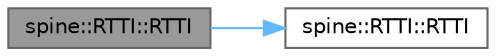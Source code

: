 digraph "spine::RTTI::RTTI"
{
 // LATEX_PDF_SIZE
  bgcolor="transparent";
  edge [fontname=Helvetica,fontsize=10,labelfontname=Helvetica,labelfontsize=10];
  node [fontname=Helvetica,fontsize=10,shape=box,height=0.2,width=0.4];
  rankdir="LR";
  Node1 [id="Node000001",label="spine::RTTI::RTTI",height=0.2,width=0.4,color="gray40", fillcolor="grey60", style="filled", fontcolor="black",tooltip=" "];
  Node1 -> Node2 [id="edge2_Node000001_Node000002",color="steelblue1",style="solid",tooltip=" "];
  Node2 [id="Node000002",label="spine::RTTI::RTTI",height=0.2,width=0.4,color="grey40", fillcolor="white", style="filled",URL="$classspine_1_1_r_t_t_i.html#ae53fdf2717c3fc501bc1e931a1561dae",tooltip=" "];
}
